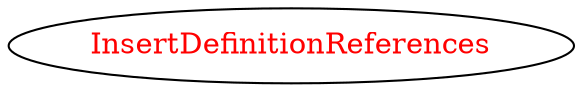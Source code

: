 digraph dependencyGraph {
 concentrate=true;
 ranksep="2.0";
 rankdir="LR"; 
 splines="ortho";
"InsertDefinitionReferences" [fontcolor="red"];
}